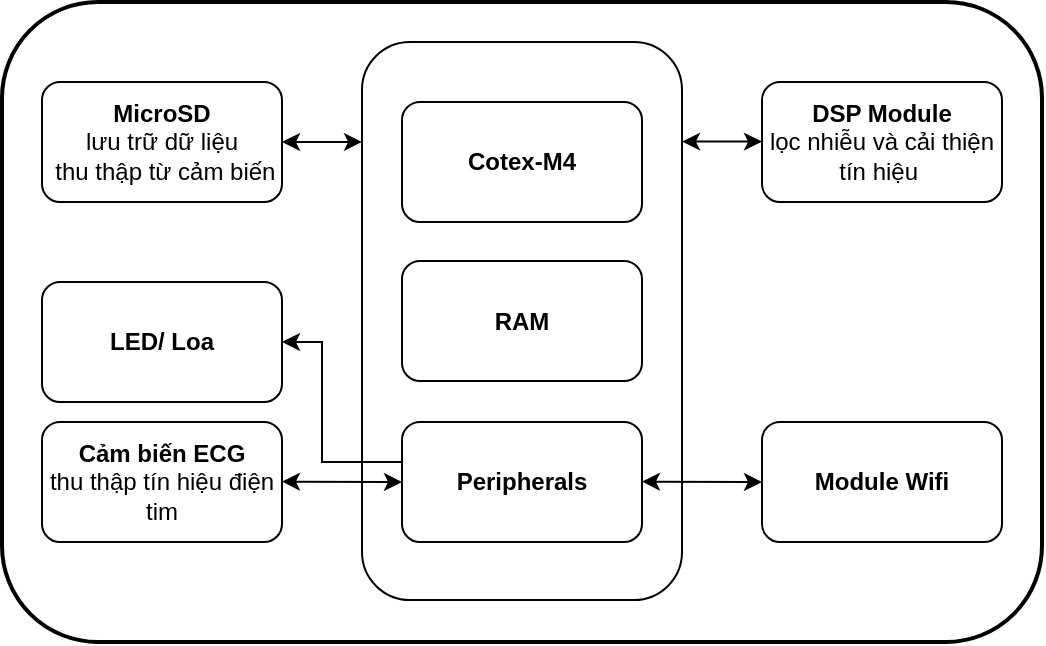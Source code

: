<mxfile version="24.8.3">
  <diagram name="Page-1" id="1FyS-w6HBW-pn5bI3ifs">
    <mxGraphModel dx="1366" dy="703" grid="0" gridSize="10" guides="1" tooltips="1" connect="1" arrows="1" fold="1" page="1" pageScale="1" pageWidth="850" pageHeight="1100" math="0" shadow="0">
      <root>
        <mxCell id="0" />
        <mxCell id="1" parent="0" />
        <mxCell id="vFb_heqhI95FXpmSZcQd-2" value="&lt;b&gt;MicroSD&lt;/b&gt;&lt;br&gt;lưu trữ dữ liệu&lt;div&gt;&amp;nbsp;thu thập từ cảm biến&lt;/div&gt;" style="rounded=1;whiteSpace=wrap;html=1;" vertex="1" parent="1">
          <mxGeometry x="120" y="220" width="120" height="60" as="geometry" />
        </mxCell>
        <mxCell id="vFb_heqhI95FXpmSZcQd-3" value="" style="rounded=1;whiteSpace=wrap;html=1;" vertex="1" parent="1">
          <mxGeometry x="280" y="200" width="160" height="279" as="geometry" />
        </mxCell>
        <mxCell id="vFb_heqhI95FXpmSZcQd-4" value="&lt;b&gt;Cảm biến ECG&lt;/b&gt;&lt;br&gt;thu thập tín hiệu điện tim" style="rounded=1;whiteSpace=wrap;html=1;" vertex="1" parent="1">
          <mxGeometry x="120" y="390" width="120" height="60" as="geometry" />
        </mxCell>
        <mxCell id="vFb_heqhI95FXpmSZcQd-5" value="&lt;b&gt;Cotex-M4&lt;/b&gt;" style="rounded=1;whiteSpace=wrap;html=1;" vertex="1" parent="1">
          <mxGeometry x="300" y="230" width="120" height="60" as="geometry" />
        </mxCell>
        <mxCell id="vFb_heqhI95FXpmSZcQd-6" value="&lt;b&gt;RAM&lt;br&gt;&lt;/b&gt;" style="rounded=1;whiteSpace=wrap;html=1;" vertex="1" parent="1">
          <mxGeometry x="300" y="309.5" width="120" height="60" as="geometry" />
        </mxCell>
        <mxCell id="vFb_heqhI95FXpmSZcQd-7" value="&lt;b&gt;Peripherals&lt;/b&gt;" style="rounded=1;whiteSpace=wrap;html=1;" vertex="1" parent="1">
          <mxGeometry x="300" y="390" width="120" height="60" as="geometry" />
        </mxCell>
        <mxCell id="vFb_heqhI95FXpmSZcQd-8" value="&lt;b&gt;DSP Module&lt;/b&gt;&lt;br&gt;lọc nhiễu và cải thiện tín hiệu&amp;nbsp;" style="rounded=1;whiteSpace=wrap;html=1;" vertex="1" parent="1">
          <mxGeometry x="480" y="220" width="120" height="60" as="geometry" />
        </mxCell>
        <mxCell id="vFb_heqhI95FXpmSZcQd-9" value="&lt;b&gt;Module Wifi&lt;/b&gt;" style="rounded=1;whiteSpace=wrap;html=1;" vertex="1" parent="1">
          <mxGeometry x="480" y="390" width="120" height="60" as="geometry" />
        </mxCell>
        <mxCell id="vFb_heqhI95FXpmSZcQd-10" value="&lt;b&gt;LED/ Loa&lt;/b&gt;" style="rounded=1;whiteSpace=wrap;html=1;" vertex="1" parent="1">
          <mxGeometry x="120" y="320" width="120" height="60" as="geometry" />
        </mxCell>
        <mxCell id="vFb_heqhI95FXpmSZcQd-12" value="" style="endArrow=classic;startArrow=classic;html=1;rounded=0;entryX=0;entryY=0.179;entryDx=0;entryDy=0;entryPerimeter=0;" edge="1" parent="1" target="vFb_heqhI95FXpmSZcQd-3">
          <mxGeometry width="50" height="50" relative="1" as="geometry">
            <mxPoint x="240" y="250" as="sourcePoint" />
            <mxPoint x="290" y="200" as="targetPoint" />
          </mxGeometry>
        </mxCell>
        <mxCell id="vFb_heqhI95FXpmSZcQd-13" value="" style="endArrow=classic;startArrow=classic;html=1;rounded=0;entryX=0;entryY=0.179;entryDx=0;entryDy=0;entryPerimeter=0;" edge="1" parent="1">
          <mxGeometry width="50" height="50" relative="1" as="geometry">
            <mxPoint x="440" y="249.81" as="sourcePoint" />
            <mxPoint x="480" y="249.81" as="targetPoint" />
          </mxGeometry>
        </mxCell>
        <mxCell id="vFb_heqhI95FXpmSZcQd-14" value="" style="endArrow=classic;startArrow=classic;html=1;rounded=0;entryX=0;entryY=0.5;entryDx=0;entryDy=0;" edge="1" parent="1" target="vFb_heqhI95FXpmSZcQd-9">
          <mxGeometry width="50" height="50" relative="1" as="geometry">
            <mxPoint x="420" y="419.81" as="sourcePoint" />
            <mxPoint x="460" y="419.81" as="targetPoint" />
            <Array as="points">
              <mxPoint x="420" y="420" />
            </Array>
          </mxGeometry>
        </mxCell>
        <mxCell id="vFb_heqhI95FXpmSZcQd-16" value="" style="endArrow=classic;startArrow=classic;html=1;rounded=0;entryX=0;entryY=0.5;entryDx=0;entryDy=0;" edge="1" parent="1">
          <mxGeometry width="50" height="50" relative="1" as="geometry">
            <mxPoint x="240" y="419.81" as="sourcePoint" />
            <mxPoint x="300" y="420" as="targetPoint" />
            <Array as="points">
              <mxPoint x="240" y="420" />
            </Array>
          </mxGeometry>
        </mxCell>
        <mxCell id="vFb_heqhI95FXpmSZcQd-17" value="" style="endArrow=classic;html=1;rounded=0;entryX=1;entryY=0.5;entryDx=0;entryDy=0;" edge="1" parent="1" target="vFb_heqhI95FXpmSZcQd-10">
          <mxGeometry width="50" height="50" relative="1" as="geometry">
            <mxPoint x="300" y="410" as="sourcePoint" />
            <mxPoint x="350" y="360" as="targetPoint" />
            <Array as="points">
              <mxPoint x="260" y="410" />
              <mxPoint x="260" y="350" />
            </Array>
          </mxGeometry>
        </mxCell>
        <mxCell id="vFb_heqhI95FXpmSZcQd-18" value="" style="rounded=1;whiteSpace=wrap;html=1;fillColor=none;strokeWidth=2;glass=0;shadow=0;" vertex="1" parent="1">
          <mxGeometry x="100" y="180" width="520" height="320" as="geometry" />
        </mxCell>
      </root>
    </mxGraphModel>
  </diagram>
</mxfile>

